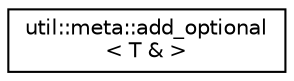 digraph "Graphical Class Hierarchy"
{
 // LATEX_PDF_SIZE
  edge [fontname="Helvetica",fontsize="10",labelfontname="Helvetica",labelfontsize="10"];
  node [fontname="Helvetica",fontsize="10",shape=record];
  rankdir="LR";
  Node0 [label="util::meta::add_optional\l\< T & \>",height=0.2,width=0.4,color="black", fillcolor="white", style="filled",URL="$structutil_1_1meta_1_1add__optional_3_01_t_01_6_01_4.html",tooltip="Add optional to a type if required."];
}
